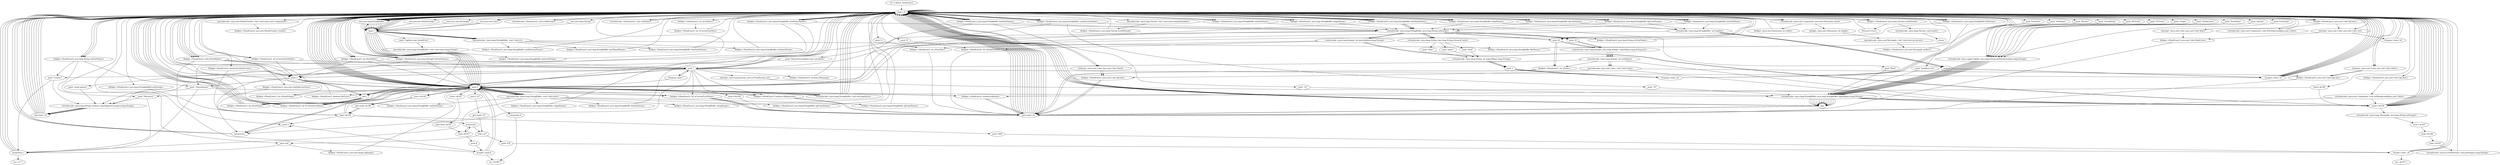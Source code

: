 digraph "" {
    "r0 := @this: HeadLiner2"
    "load.r r0"
    "r0 := @this: HeadLiner2"->"load.r r0";
    "new java.lang.StringBuffer"
    "load.r r0"->"new java.lang.StringBuffer";
    "dup1.r"
    "new java.lang.StringBuffer"->"dup1.r";
    "push 0"
    "dup1.r"->"push 0";
    "specialinvoke <java.lang.StringBuffer: void <init>(int)>"
    "push 0"->"specialinvoke <java.lang.StringBuffer: void <init>(int)>";
    "fieldput <HeadLiner2: java.lang.StringBuffer authorParam>"
    "specialinvoke <java.lang.StringBuffer: void <init>(int)>"->"fieldput <HeadLiner2: java.lang.StringBuffer authorParam>";
    "fieldput <HeadLiner2: java.lang.StringBuffer authorParam>"->"load.r r0";
    "load.r r0"->"new java.lang.StringBuffer";
    "new java.lang.StringBuffer"->"dup1.r";
    "dup1.r"->"push 0";
    "push 0"->"specialinvoke <java.lang.StringBuffer: void <init>(int)>";
    "fieldput <HeadLiner2: java.lang.StringBuffer originParam>"
    "specialinvoke <java.lang.StringBuffer: void <init>(int)>"->"fieldput <HeadLiner2: java.lang.StringBuffer originParam>";
    "fieldput <HeadLiner2: java.lang.StringBuffer originParam>"->"load.r r0";
    "fieldget <HeadLiner2: java.lang.StringBuffer authorParam>"
    "load.r r0"->"fieldget <HeadLiner2: java.lang.StringBuffer authorParam>";
    "fieldget <HeadLiner2: java.lang.StringBuffer authorParam>"->"load.r r0";
    "push \"Author\""
    "load.r r0"->"push \"Author\"";
    "virtualinvoke <java.applet.Applet: java.lang.String getParameter(java.lang.String)>"
    "push \"Author\""->"virtualinvoke <java.applet.Applet: java.lang.String getParameter(java.lang.String)>";
    "virtualinvoke <java.lang.StringBuffer: java.lang.StringBuffer append(java.lang.String)>"
    "virtualinvoke <java.applet.Applet: java.lang.String getParameter(java.lang.String)>"->"virtualinvoke <java.lang.StringBuffer: java.lang.StringBuffer append(java.lang.String)>";
    "pop"
    "virtualinvoke <java.lang.StringBuffer: java.lang.StringBuffer append(java.lang.String)>"->"pop";
    "pop"->"load.r r0";
    "fieldget <HeadLiner2: java.lang.StringBuffer originParam>"
    "load.r r0"->"fieldget <HeadLiner2: java.lang.StringBuffer originParam>";
    "fieldget <HeadLiner2: java.lang.StringBuffer originParam>"->"load.r r0";
    "push \"Origin\""
    "load.r r0"->"push \"Origin\"";
    "push \"Origin\""->"virtualinvoke <java.applet.Applet: java.lang.String getParameter(java.lang.String)>";
    "virtualinvoke <java.applet.Applet: java.lang.String getParameter(java.lang.String)>"->"virtualinvoke <java.lang.StringBuffer: java.lang.StringBuffer append(java.lang.String)>";
    "virtualinvoke <java.lang.StringBuffer: java.lang.StringBuffer append(java.lang.String)>"->"pop";
    "pop"->"load.r r0";
    "load.r r0"->"fieldget <HeadLiner2: java.lang.StringBuffer authorParam>";
    "virtualinvoke <java.lang.StringBuffer: java.lang.String toString()>"
    "fieldget <HeadLiner2: java.lang.StringBuffer authorParam>"->"virtualinvoke <java.lang.StringBuffer: java.lang.String toString()>";
    "push \"mark ganson\""
    "virtualinvoke <java.lang.StringBuffer: java.lang.String toString()>"->"push \"mark ganson\"";
    "virtualinvoke <java.lang.String: boolean equalsIgnoreCase(java.lang.String)>"
    "push \"mark ganson\""->"virtualinvoke <java.lang.String: boolean equalsIgnoreCase(java.lang.String)>";
    "ifeq load.r r0"
    "virtualinvoke <java.lang.String: boolean equalsIgnoreCase(java.lang.String)>"->"ifeq load.r r0";
    "ifeq load.r r0"->"load.r r0";
    "load.r r0"->"fieldget <HeadLiner2: java.lang.StringBuffer originParam>";
    "fieldget <HeadLiner2: java.lang.StringBuffer originParam>"->"virtualinvoke <java.lang.StringBuffer: java.lang.String toString()>";
    "push \"http://www.bigfoot.com/~java4free\""
    "virtualinvoke <java.lang.StringBuffer: java.lang.String toString()>"->"push \"http://www.bigfoot.com/~java4free\"";
    "push \"http://www.bigfoot.com/~java4free\""->"virtualinvoke <java.lang.String: boolean equalsIgnoreCase(java.lang.String)>";
    "virtualinvoke <java.lang.String: boolean equalsIgnoreCase(java.lang.String)>"->"ifeq load.r r0";
    "ifeq load.r r0"->"load.r r0";
    "push 1"
    "load.r r0"->"push 1";
    "fieldput <HeadLiner2: boolean bRegistered>"
    "push 1"->"fieldput <HeadLiner2: boolean bRegistered>";
    "goto load.r r0"
    "fieldput <HeadLiner2: boolean bRegistered>"->"goto load.r r0";
    "goto load.r r0"->"load.r r0";
    "new java.awt.MediaTracker"
    "load.r r0"->"new java.awt.MediaTracker";
    "new java.awt.MediaTracker"->"dup1.r";
    "dup1.r"->"load.r r0";
    "specialinvoke <java.awt.MediaTracker: void <init>(java.awt.Component)>"
    "load.r r0"->"specialinvoke <java.awt.MediaTracker: void <init>(java.awt.Component)>";
    "fieldput <HeadLiner2: java.awt.MediaTracker tracker>"
    "specialinvoke <java.awt.MediaTracker: void <init>(java.awt.Component)>"->"fieldput <HeadLiner2: java.awt.MediaTracker tracker>";
    "fieldput <HeadLiner2: java.awt.MediaTracker tracker>"->"load.r r0";
    "push null"
    "load.r r0"->"push null";
    "fieldput <HeadLiner2: java.awt.Image bgImage>"
    "push null"->"fieldput <HeadLiner2: java.awt.Image bgImage>";
    "fieldput <HeadLiner2: java.awt.Image bgImage>"->"push 0";
    "store.i $r100"
    "push 0"->"store.i $r100";
    "goto load.i $r100"
    "store.i $r100"->"goto load.i $r100";
    "load.i $r100"
    "goto load.i $r100"->"load.i $r100";
    "push 1000"
    "load.i $r100"->"push 1000";
    "ifcmplt.i load.r r0"
    "push 1000"->"ifcmplt.i load.r r0";
    "ifcmplt.i load.r r0"->"load.r r0";
    "fieldget <HeadLiner2: java.lang.String[] strFontNames>"
    "load.r r0"->"fieldget <HeadLiner2: java.lang.String[] strFontNames>";
    "fieldget <HeadLiner2: java.lang.String[] strFontNames>"->"push 0";
    "push \"Helvetica\""
    "push 0"->"push \"Helvetica\"";
    "arraywrite.r"
    "push \"Helvetica\""->"arraywrite.r";
    "arraywrite.r"->"load.r r0";
    "load.r r0"->"fieldget <HeadLiner2: java.lang.String[] strFontNames>";
    "fieldget <HeadLiner2: java.lang.String[] strFontNames>"->"push 1";
    "push \"Courier\""
    "push 1"->"push \"Courier\"";
    "push \"Courier\""->"arraywrite.r";
    "arraywrite.r"->"load.r r0";
    "load.r r0"->"fieldget <HeadLiner2: java.lang.String[] strFontNames>";
    "push 2"
    "fieldget <HeadLiner2: java.lang.String[] strFontNames>"->"push 2";
    "push \"TimesRoman\""
    "push 2"->"push \"TimesRoman\"";
    "push \"TimesRoman\""->"arraywrite.r";
    "arraywrite.r"->"load.r r0";
    "fieldget <HeadLiner2: int[] nFontStyles>"
    "load.r r0"->"fieldget <HeadLiner2: int[] nFontStyles>";
    "fieldget <HeadLiner2: int[] nFontStyles>"->"push 0";
    "push 0"->"push 0";
    "arraywrite.i"
    "push 0"->"arraywrite.i";
    "arraywrite.i"->"load.r r0";
    "load.r r0"->"fieldget <HeadLiner2: int[] nFontStyles>";
    "fieldget <HeadLiner2: int[] nFontStyles>"->"push 1";
    "push 1"->"push 2";
    "push 2"->"arraywrite.i";
    "arraywrite.i"->"load.r r0";
    "load.r r0"->"fieldget <HeadLiner2: int[] nFontStyles>";
    "fieldget <HeadLiner2: int[] nFontStyles>"->"push 2";
    "push 2"->"push 1";
    "push 1"->"arraywrite.i";
    "arraywrite.i"->"load.r r0";
    "load.r r0"->"fieldget <HeadLiner2: int[] nFontStyles>";
    "push 3"
    "fieldget <HeadLiner2: int[] nFontStyles>"->"push 3";
    "push 3"->"push 3";
    "push 3"->"arraywrite.i";
    "arraywrite.i"->"push 0";
    "push 0"->"store.i $r100";
    "store.i $r100"->"goto load.i $r100";
    "goto load.i $r100"->"load.i $r100";
    "load.i $r100"->"push 3";
    "ifcmplt.i push 0"
    "push 3"->"ifcmplt.i push 0";
    "ifcmplt.i push 0"->"load.r r0";
    "load.r r0"->"new java.lang.StringBuffer";
    "new java.lang.StringBuffer"->"dup1.r";
    "specialinvoke <java.lang.StringBuffer: void <init>()>"
    "dup1.r"->"specialinvoke <java.lang.StringBuffer: void <init>()>";
    "fieldput <HeadLiner2: java.lang.StringBuffer visibleLinesParam>"
    "specialinvoke <java.lang.StringBuffer: void <init>()>"->"fieldput <HeadLiner2: java.lang.StringBuffer visibleLinesParam>";
    "fieldput <HeadLiner2: java.lang.StringBuffer visibleLinesParam>"->"load.r r0";
    "fieldget <HeadLiner2: java.lang.StringBuffer visibleLinesParam>"
    "load.r r0"->"fieldget <HeadLiner2: java.lang.StringBuffer visibleLinesParam>";
    "fieldget <HeadLiner2: java.lang.StringBuffer visibleLinesParam>"->"load.r r0";
    "push \"VisibleLines\""
    "load.r r0"->"push \"VisibleLines\"";
    "push \"VisibleLines\""->"virtualinvoke <java.applet.Applet: java.lang.String getParameter(java.lang.String)>";
    "virtualinvoke <java.applet.Applet: java.lang.String getParameter(java.lang.String)>"->"virtualinvoke <java.lang.StringBuffer: java.lang.StringBuffer append(java.lang.String)>";
    "virtualinvoke <java.lang.StringBuffer: java.lang.StringBuffer append(java.lang.String)>"->"pop";
    "pop"->"goto load.r r0";
    "goto load.r r0"->"load.r r0";
    "load.r r0"->"load.r r0";
    "load.r r0"->"fieldget <HeadLiner2: java.lang.StringBuffer visibleLinesParam>";
    "fieldget <HeadLiner2: java.lang.StringBuffer visibleLinesParam>"->"virtualinvoke <java.lang.StringBuffer: java.lang.String toString()>";
    "staticinvoke <java.lang.Integer: int parseInt(java.lang.String)>"
    "virtualinvoke <java.lang.StringBuffer: java.lang.String toString()>"->"staticinvoke <java.lang.Integer: int parseInt(java.lang.String)>";
    "fieldput <HeadLiner2: int nVisibleLines>"
    "staticinvoke <java.lang.Integer: int parseInt(java.lang.String)>"->"fieldput <HeadLiner2: int nVisibleLines>";
    "fieldput <HeadLiner2: int nVisibleLines>"->"goto load.r r0";
    "goto load.r r0"->"load.r r0";
    "load.r r0"->"new java.lang.StringBuffer";
    "new java.lang.StringBuffer"->"dup1.r";
    "dup1.r"->"specialinvoke <java.lang.StringBuffer: void <init>()>";
    "fieldput <HeadLiner2: java.lang.StringBuffer fontNameParam>"
    "specialinvoke <java.lang.StringBuffer: void <init>()>"->"fieldput <HeadLiner2: java.lang.StringBuffer fontNameParam>";
    "fieldput <HeadLiner2: java.lang.StringBuffer fontNameParam>"->"load.r r0";
    "fieldget <HeadLiner2: java.lang.StringBuffer fontNameParam>"
    "load.r r0"->"fieldget <HeadLiner2: java.lang.StringBuffer fontNameParam>";
    "fieldget <HeadLiner2: java.lang.StringBuffer fontNameParam>"->"load.r r0";
    "push \"FontName\""
    "load.r r0"->"push \"FontName\"";
    "push \"FontName\""->"virtualinvoke <java.applet.Applet: java.lang.String getParameter(java.lang.String)>";
    "virtualinvoke <java.applet.Applet: java.lang.String getParameter(java.lang.String)>"->"virtualinvoke <java.lang.StringBuffer: java.lang.StringBuffer append(java.lang.String)>";
    "virtualinvoke <java.lang.StringBuffer: java.lang.StringBuffer append(java.lang.String)>"->"pop";
    "pop"->"goto load.r r0";
    "goto load.r r0"->"load.r r0";
    "load.r r0"->"load.r r0";
    "load.r r0"->"fieldget <HeadLiner2: java.lang.StringBuffer fontNameParam>";
    "fieldget <HeadLiner2: java.lang.StringBuffer fontNameParam>"->"virtualinvoke <java.lang.StringBuffer: java.lang.String toString()>";
    "fieldput <HeadLiner2: java.lang.String strFontName>"
    "virtualinvoke <java.lang.StringBuffer: java.lang.String toString()>"->"fieldput <HeadLiner2: java.lang.String strFontName>";
    "fieldput <HeadLiner2: java.lang.String strFontName>"->"load.r r0";
    "fieldget <HeadLiner2: java.lang.String strFontName>"
    "load.r r0"->"fieldget <HeadLiner2: java.lang.String strFontName>";
    "fieldget <HeadLiner2: java.lang.String strFontName>"->"push \"Helvetica\"";
    "push \"Helvetica\""->"virtualinvoke <java.lang.String: boolean equalsIgnoreCase(java.lang.String)>";
    "virtualinvoke <java.lang.String: boolean equalsIgnoreCase(java.lang.String)>"->"ifeq load.r r0";
    "ifeq load.r r0"->"load.r r0";
    "load.r r0"->"push 0";
    "fieldput <HeadLiner2: int nCurrentFontName>"
    "push 0"->"fieldput <HeadLiner2: int nCurrentFontName>";
    "fieldput <HeadLiner2: int nCurrentFontName>"->"goto load.r r0";
    "goto load.r r0"->"load.r r0";
    "load.r r0"->"new java.lang.StringBuffer";
    "new java.lang.StringBuffer"->"dup1.r";
    "dup1.r"->"specialinvoke <java.lang.StringBuffer: void <init>()>";
    "fieldput <HeadLiner2: java.lang.StringBuffer fontStyleParam>"
    "specialinvoke <java.lang.StringBuffer: void <init>()>"->"fieldput <HeadLiner2: java.lang.StringBuffer fontStyleParam>";
    "fieldput <HeadLiner2: java.lang.StringBuffer fontStyleParam>"->"load.r r0";
    "fieldget <HeadLiner2: java.lang.StringBuffer fontStyleParam>"
    "load.r r0"->"fieldget <HeadLiner2: java.lang.StringBuffer fontStyleParam>";
    "fieldget <HeadLiner2: java.lang.StringBuffer fontStyleParam>"->"load.r r0";
    "push \"FontStyle\""
    "load.r r0"->"push \"FontStyle\"";
    "push \"FontStyle\""->"virtualinvoke <java.applet.Applet: java.lang.String getParameter(java.lang.String)>";
    "virtualinvoke <java.applet.Applet: java.lang.String getParameter(java.lang.String)>"->"virtualinvoke <java.lang.StringBuffer: java.lang.StringBuffer append(java.lang.String)>";
    "virtualinvoke <java.lang.StringBuffer: java.lang.StringBuffer append(java.lang.String)>"->"pop";
    "pop"->"goto load.r r0";
    "goto load.r r0"->"load.r r0";
    "load.r r0"->"push 0";
    "fieldput <HeadLiner2: int nFontStyle>"
    "push 0"->"fieldput <HeadLiner2: int nFontStyle>";
    "fieldput <HeadLiner2: int nFontStyle>"->"load.r r0";
    "load.r r0"->"push 0";
    "fieldput <HeadLiner2: int nCurrentFontStyle>"
    "push 0"->"fieldput <HeadLiner2: int nCurrentFontStyle>";
    "fieldput <HeadLiner2: int nCurrentFontStyle>"->"load.r r0";
    "load.r r0"->"fieldget <HeadLiner2: java.lang.StringBuffer fontStyleParam>";
    "fieldget <HeadLiner2: java.lang.StringBuffer fontStyleParam>"->"virtualinvoke <java.lang.StringBuffer: java.lang.String toString()>";
    "virtualinvoke <java.lang.String: java.lang.String toLowerCase()>"
    "virtualinvoke <java.lang.StringBuffer: java.lang.String toString()>"->"virtualinvoke <java.lang.String: java.lang.String toLowerCase()>";
    "push \"plain\""
    "virtualinvoke <java.lang.String: java.lang.String toLowerCase()>"->"push \"plain\"";
    "virtualinvoke <java.lang.String: int indexOf(java.lang.String)>"
    "push \"plain\""->"virtualinvoke <java.lang.String: int indexOf(java.lang.String)>";
    "push -1"
    "virtualinvoke <java.lang.String: int indexOf(java.lang.String)>"->"push -1";
    "ifcmpeq.i load.r r0"
    "push -1"->"ifcmpeq.i load.r r0";
    "ifcmpeq.i load.r r0"->"load.r r0";
    "load.r r0"->"load.r r0";
    "fieldget <HeadLiner2: int nFontStyle>"
    "load.r r0"->"fieldget <HeadLiner2: int nFontStyle>";
    "fieldget <HeadLiner2: int nFontStyle>"->"push 0";
    "add.i"
    "push 0"->"add.i";
    "add.i"->"fieldput <HeadLiner2: int nFontStyle>";
    "fieldput <HeadLiner2: int nFontStyle>"->"load.r r0";
    "load.r r0"->"push 0";
    "push 0"->"fieldput <HeadLiner2: int nCurrentFontStyle>";
    "fieldput <HeadLiner2: int nCurrentFontStyle>"->"load.r r0";
    "load.r r0"->"fieldget <HeadLiner2: java.lang.StringBuffer fontStyleParam>";
    "fieldget <HeadLiner2: java.lang.StringBuffer fontStyleParam>"->"virtualinvoke <java.lang.StringBuffer: java.lang.String toString()>";
    "virtualinvoke <java.lang.StringBuffer: java.lang.String toString()>"->"virtualinvoke <java.lang.String: java.lang.String toLowerCase()>";
    "push \"bold\""
    "virtualinvoke <java.lang.String: java.lang.String toLowerCase()>"->"push \"bold\"";
    "push \"bold\""->"virtualinvoke <java.lang.String: int indexOf(java.lang.String)>";
    "virtualinvoke <java.lang.String: int indexOf(java.lang.String)>"->"push -1";
    "push -1"->"ifcmpeq.i load.r r0";
    "ifcmpeq.i load.r r0"->"load.r r0";
    "load.r r0"->"load.r r0";
    "load.r r0"->"fieldget <HeadLiner2: int nFontStyle>";
    "fieldget <HeadLiner2: int nFontStyle>"->"push 1";
    "push 1"->"add.i";
    "add.i"->"fieldput <HeadLiner2: int nFontStyle>";
    "fieldput <HeadLiner2: int nFontStyle>"->"load.r r0";
    "load.r r0"->"load.r r0";
    "fieldget <HeadLiner2: int nCurrentFontStyle>"
    "load.r r0"->"fieldget <HeadLiner2: int nCurrentFontStyle>";
    "fieldget <HeadLiner2: int nCurrentFontStyle>"->"push 2";
    "push 2"->"add.i";
    "add.i"->"fieldput <HeadLiner2: int nCurrentFontStyle>";
    "fieldput <HeadLiner2: int nCurrentFontStyle>"->"load.r r0";
    "load.r r0"->"fieldget <HeadLiner2: java.lang.StringBuffer fontStyleParam>";
    "fieldget <HeadLiner2: java.lang.StringBuffer fontStyleParam>"->"virtualinvoke <java.lang.StringBuffer: java.lang.String toString()>";
    "virtualinvoke <java.lang.StringBuffer: java.lang.String toString()>"->"virtualinvoke <java.lang.String: java.lang.String toLowerCase()>";
    "push \"italic\""
    "virtualinvoke <java.lang.String: java.lang.String toLowerCase()>"->"push \"italic\"";
    "push \"italic\""->"virtualinvoke <java.lang.String: int indexOf(java.lang.String)>";
    "virtualinvoke <java.lang.String: int indexOf(java.lang.String)>"->"push -1";
    "push -1"->"ifcmpeq.i load.r r0";
    "ifcmpeq.i load.r r0"->"load.r r0";
    "load.r r0"->"load.r r0";
    "load.r r0"->"fieldget <HeadLiner2: int nFontStyle>";
    "fieldget <HeadLiner2: int nFontStyle>"->"push 2";
    "push 2"->"add.i";
    "add.i"->"fieldput <HeadLiner2: int nFontStyle>";
    "fieldput <HeadLiner2: int nFontStyle>"->"load.r r0";
    "load.r r0"->"load.r r0";
    "load.r r0"->"fieldget <HeadLiner2: int nCurrentFontStyle>";
    "fieldget <HeadLiner2: int nCurrentFontStyle>"->"push 1";
    "push 1"->"add.i";
    "add.i"->"fieldput <HeadLiner2: int nCurrentFontStyle>";
    "fieldput <HeadLiner2: int nCurrentFontStyle>"->"load.r r0";
    "load.r r0"->"new java.lang.StringBuffer";
    "new java.lang.StringBuffer"->"dup1.r";
    "dup1.r"->"specialinvoke <java.lang.StringBuffer: void <init>()>";
    "fieldput <HeadLiner2: java.lang.StringBuffer fontSizeParam>"
    "specialinvoke <java.lang.StringBuffer: void <init>()>"->"fieldput <HeadLiner2: java.lang.StringBuffer fontSizeParam>";
    "fieldput <HeadLiner2: java.lang.StringBuffer fontSizeParam>"->"load.r r0";
    "fieldget <HeadLiner2: java.lang.StringBuffer fontSizeParam>"
    "load.r r0"->"fieldget <HeadLiner2: java.lang.StringBuffer fontSizeParam>";
    "fieldget <HeadLiner2: java.lang.StringBuffer fontSizeParam>"->"load.r r0";
    "push \"FontSize\""
    "load.r r0"->"push \"FontSize\"";
    "push \"FontSize\""->"virtualinvoke <java.applet.Applet: java.lang.String getParameter(java.lang.String)>";
    "virtualinvoke <java.applet.Applet: java.lang.String getParameter(java.lang.String)>"->"virtualinvoke <java.lang.StringBuffer: java.lang.StringBuffer append(java.lang.String)>";
    "virtualinvoke <java.lang.StringBuffer: java.lang.StringBuffer append(java.lang.String)>"->"pop";
    "pop"->"goto load.r r0";
    "goto load.r r0"->"load.r r0";
    "load.r r0"->"load.r r0";
    "load.r r0"->"fieldget <HeadLiner2: java.lang.StringBuffer fontSizeParam>";
    "fieldget <HeadLiner2: java.lang.StringBuffer fontSizeParam>"->"virtualinvoke <java.lang.StringBuffer: java.lang.String toString()>";
    "virtualinvoke <java.lang.StringBuffer: java.lang.String toString()>"->"staticinvoke <java.lang.Integer: int parseInt(java.lang.String)>";
    "fieldput <HeadLiner2: int nFontSize>"
    "staticinvoke <java.lang.Integer: int parseInt(java.lang.String)>"->"fieldput <HeadLiner2: int nFontSize>";
    "fieldput <HeadLiner2: int nFontSize>"->"goto load.r r0";
    "goto load.r r0"->"load.r r0";
    "new java.awt.Rectangle"
    "load.r r0"->"new java.awt.Rectangle";
    "new java.awt.Rectangle"->"dup1.r";
    "dup1.r"->"push 0";
    "push 0"->"push 0";
    "push 0"->"load.r r0";
    "virtualinvoke <java.awt.Component: java.awt.Dimension size()>"
    "load.r r0"->"virtualinvoke <java.awt.Component: java.awt.Dimension size()>";
    "fieldget <java.awt.Dimension: int width>"
    "virtualinvoke <java.awt.Component: java.awt.Dimension size()>"->"fieldget <java.awt.Dimension: int width>";
    "fieldget <java.awt.Dimension: int width>"->"load.r r0";
    "load.r r0"->"virtualinvoke <java.awt.Component: java.awt.Dimension size()>";
    "fieldget <java.awt.Dimension: int height>"
    "virtualinvoke <java.awt.Component: java.awt.Dimension size()>"->"fieldget <java.awt.Dimension: int height>";
    "specialinvoke <java.awt.Rectangle: void <init>(int,int,int,int)>"
    "fieldget <java.awt.Dimension: int height>"->"specialinvoke <java.awt.Rectangle: void <init>(int,int,int,int)>";
    "fieldput <HeadLiner2: java.awt.Rectangle myRect>"
    "specialinvoke <java.awt.Rectangle: void <init>(int,int,int,int)>"->"fieldput <HeadLiner2: java.awt.Rectangle myRect>";
    "fieldput <HeadLiner2: java.awt.Rectangle myRect>"->"load.r r0";
    "load.r r0"->"load.r r0";
    "fieldget <HeadLiner2: int nFontSize>"
    "load.r r0"->"fieldget <HeadLiner2: int nFontSize>";
    "fieldput <HeadLiner2: int nCurrentFontSize>"
    "fieldget <HeadLiner2: int nFontSize>"->"fieldput <HeadLiner2: int nCurrentFontSize>";
    "fieldput <HeadLiner2: int nCurrentFontSize>"->"load.r r0";
    "virtualinvoke <HeadLiner2: void setMyFont()>"
    "load.r r0"->"virtualinvoke <HeadLiner2: void setMyFont()>";
    "virtualinvoke <HeadLiner2: void setMyFont()>"->"load.r r0";
    "load.r r0"->"new java.lang.StringBuffer";
    "new java.lang.StringBuffer"->"dup1.r";
    "push \"bigfoot.com/~Java4Free\""
    "dup1.r"->"push \"bigfoot.com/~Java4Free\"";
    "specialinvoke <java.lang.StringBuffer: void <init>(java.lang.String)>"
    "push \"bigfoot.com/~Java4Free\""->"specialinvoke <java.lang.StringBuffer: void <init>(java.lang.String)>";
    "fieldput <HeadLiner2: java.lang.StringBuffer sponsorString>"
    "specialinvoke <java.lang.StringBuffer: void <init>(java.lang.String)>"->"fieldput <HeadLiner2: java.lang.StringBuffer sponsorString>";
    "fieldput <HeadLiner2: java.lang.StringBuffer sponsorString>"->"load.r r0";
    "load.r r0"->"push 0";
    "fieldput <HeadLiner2: int nNumStrings>"
    "push 0"->"fieldput <HeadLiner2: int nNumStrings>";
    "fieldput <HeadLiner2: int nNumStrings>"->"load.r r0";
    "load.r r0"->"push 0";
    "fieldput <HeadLiner2: boolean fileError>"
    "push 0"->"fieldput <HeadLiner2: boolean fileError>";
    "fieldput <HeadLiner2: boolean fileError>"->"load.r r0";
    "load.r r0"->"new java.lang.StringBuffer";
    "new java.lang.StringBuffer"->"dup1.r";
    "dup1.r"->"specialinvoke <java.lang.StringBuffer: void <init>()>";
    "fieldput <HeadLiner2: java.lang.StringBuffer fileParam>"
    "specialinvoke <java.lang.StringBuffer: void <init>()>"->"fieldput <HeadLiner2: java.lang.StringBuffer fileParam>";
    "fieldput <HeadLiner2: java.lang.StringBuffer fileParam>"->"load.r r0";
    "fieldget <HeadLiner2: java.lang.StringBuffer fileParam>"
    "load.r r0"->"fieldget <HeadLiner2: java.lang.StringBuffer fileParam>";
    "fieldget <HeadLiner2: java.lang.StringBuffer fileParam>"->"load.r r0";
    "push \"FileName\""
    "load.r r0"->"push \"FileName\"";
    "push \"FileName\""->"virtualinvoke <java.applet.Applet: java.lang.String getParameter(java.lang.String)>";
    "virtualinvoke <java.applet.Applet: java.lang.String getParameter(java.lang.String)>"->"virtualinvoke <java.lang.StringBuffer: java.lang.StringBuffer append(java.lang.String)>";
    "virtualinvoke <java.lang.StringBuffer: java.lang.StringBuffer append(java.lang.String)>"->"pop";
    "pop"->"goto load.r r0";
    "goto load.r r0"->"load.r r0";
    "virtualinvoke <HeadLiner2: void readFile()>"
    "load.r r0"->"virtualinvoke <HeadLiner2: void readFile()>";
    "virtualinvoke <HeadLiner2: void readFile()>"->"load.r r0";
    "load.r r0"->"new java.lang.StringBuffer";
    "new java.lang.StringBuffer"->"dup1.r";
    "dup1.r"->"push 0";
    "push 0"->"specialinvoke <java.lang.StringBuffer: void <init>(int)>";
    "fieldput <HeadLiner2: java.lang.StringBuffer borderParam>"
    "specialinvoke <java.lang.StringBuffer: void <init>(int)>"->"fieldput <HeadLiner2: java.lang.StringBuffer borderParam>";
    "fieldput <HeadLiner2: java.lang.StringBuffer borderParam>"->"load.r r0";
    "fieldget <HeadLiner2: java.lang.StringBuffer borderParam>"
    "load.r r0"->"fieldget <HeadLiner2: java.lang.StringBuffer borderParam>";
    "fieldget <HeadLiner2: java.lang.StringBuffer borderParam>"->"load.r r0";
    "push \"Border\""
    "load.r r0"->"push \"Border\"";
    "push \"Border\""->"virtualinvoke <java.applet.Applet: java.lang.String getParameter(java.lang.String)>";
    "virtualinvoke <java.applet.Applet: java.lang.String getParameter(java.lang.String)>"->"virtualinvoke <java.lang.StringBuffer: java.lang.StringBuffer append(java.lang.String)>";
    "virtualinvoke <java.lang.StringBuffer: java.lang.StringBuffer append(java.lang.String)>"->"pop";
    "pop"->"load.r r0";
    "load.r r0"->"fieldget <HeadLiner2: java.lang.StringBuffer borderParam>";
    "virtualinvoke <java.lang.StringBuffer: int length()>"
    "fieldget <HeadLiner2: java.lang.StringBuffer borderParam>"->"virtualinvoke <java.lang.StringBuffer: int length()>";
    "virtualinvoke <java.lang.StringBuffer: int length()>"->"push 1";
    "ifcmpne.i load.r r0"
    "push 1"->"ifcmpne.i load.r r0";
    "ifcmpne.i load.r r0"->"load.r r0";
    "load.r r0"->"fieldget <HeadLiner2: java.lang.StringBuffer borderParam>";
    "fieldget <HeadLiner2: java.lang.StringBuffer borderParam>"->"virtualinvoke <java.lang.StringBuffer: java.lang.String toString()>";
    "push 10"
    "virtualinvoke <java.lang.StringBuffer: java.lang.String toString()>"->"push 10";
    "staticinvoke <java.lang.Integer: java.lang.Integer valueOf(java.lang.String,int)>"
    "push 10"->"staticinvoke <java.lang.Integer: java.lang.Integer valueOf(java.lang.String,int)>";
    "virtualinvoke <java.lang.Integer: int intValue()>"
    "staticinvoke <java.lang.Integer: java.lang.Integer valueOf(java.lang.String,int)>"->"virtualinvoke <java.lang.Integer: int intValue()>";
    "virtualinvoke <java.lang.Integer: int intValue()>"->"push 1";
    "ifcmpeq.i push 1"
    "push 1"->"ifcmpeq.i push 1";
    "ifcmpeq.i push 1"->"push 0";
    "store.b $r100"
    "push 0"->"store.b $r100";
    "store.b $r100"->"goto load.r r0";
    "goto load.r r0"->"load.r r0";
    "load.b $r100"
    "load.r r0"->"load.b $r100";
    "fieldput <HeadLiner2: boolean bBorder>"
    "load.b $r100"->"fieldput <HeadLiner2: boolean bBorder>";
    "fieldput <HeadLiner2: boolean bBorder>"->"goto load.r r0";
    "goto load.r r0"->"load.r r0";
    "load.r r0"->"new java.lang.StringBuffer";
    "new java.lang.StringBuffer"->"dup1.r";
    "dup1.r"->"push 0";
    "push 0"->"specialinvoke <java.lang.StringBuffer: void <init>(int)>";
    "fieldput <HeadLiner2: java.lang.StringBuffer sleepParam>"
    "specialinvoke <java.lang.StringBuffer: void <init>(int)>"->"fieldput <HeadLiner2: java.lang.StringBuffer sleepParam>";
    "fieldput <HeadLiner2: java.lang.StringBuffer sleepParam>"->"load.r r0";
    "fieldget <HeadLiner2: java.lang.StringBuffer sleepParam>"
    "load.r r0"->"fieldget <HeadLiner2: java.lang.StringBuffer sleepParam>";
    "fieldget <HeadLiner2: java.lang.StringBuffer sleepParam>"->"load.r r0";
    "push \"ScrollDelay\""
    "load.r r0"->"push \"ScrollDelay\"";
    "push \"ScrollDelay\""->"virtualinvoke <java.applet.Applet: java.lang.String getParameter(java.lang.String)>";
    "virtualinvoke <java.applet.Applet: java.lang.String getParameter(java.lang.String)>"->"virtualinvoke <java.lang.StringBuffer: java.lang.StringBuffer append(java.lang.String)>";
    "virtualinvoke <java.lang.StringBuffer: java.lang.StringBuffer append(java.lang.String)>"->"pop";
    "pop"->"load.r r0";
    "load.r r0"->"fieldget <HeadLiner2: java.lang.StringBuffer sleepParam>";
    "fieldget <HeadLiner2: java.lang.StringBuffer sleepParam>"->"virtualinvoke <java.lang.StringBuffer: int length()>";
    "push 6"
    "virtualinvoke <java.lang.StringBuffer: int length()>"->"push 6";
    "push 6"->"ifcmpne.i load.r r0";
    "ifcmpne.i load.r r0"->"load.r r0";
    "load.r r0"->"load.r r0";
    "load.r r0"->"fieldget <HeadLiner2: java.lang.StringBuffer sleepParam>";
    "fieldget <HeadLiner2: java.lang.StringBuffer sleepParam>"->"virtualinvoke <java.lang.StringBuffer: java.lang.String toString()>";
    "virtualinvoke <java.lang.StringBuffer: java.lang.String toString()>"->"push 10";
    "push 10"->"staticinvoke <java.lang.Integer: java.lang.Integer valueOf(java.lang.String,int)>";
    "staticinvoke <java.lang.Integer: java.lang.Integer valueOf(java.lang.String,int)>"->"virtualinvoke <java.lang.Integer: int intValue()>";
    "fieldput <HeadLiner2: int nDelay>"
    "virtualinvoke <java.lang.Integer: int intValue()>"->"fieldput <HeadLiner2: int nDelay>";
    "fieldput <HeadLiner2: int nDelay>"->"goto load.r r0";
    "goto load.r r0"->"load.r r0";
    "load.r r0"->"new java.lang.StringBuffer";
    "new java.lang.StringBuffer"->"dup1.r";
    "dup1.r"->"push 0";
    "push 0"->"specialinvoke <java.lang.StringBuffer: void <init>(int)>";
    "fieldput <HeadLiner2: java.lang.StringBuffer bgColorParam>"
    "specialinvoke <java.lang.StringBuffer: void <init>(int)>"->"fieldput <HeadLiner2: java.lang.StringBuffer bgColorParam>";
    "fieldput <HeadLiner2: java.lang.StringBuffer bgColorParam>"->"load.r r0";
    "fieldget <HeadLiner2: java.lang.StringBuffer bgColorParam>"
    "load.r r0"->"fieldget <HeadLiner2: java.lang.StringBuffer bgColorParam>";
    "fieldget <HeadLiner2: java.lang.StringBuffer bgColorParam>"->"load.r r0";
    "push \"BGColor\""
    "load.r r0"->"push \"BGColor\"";
    "push \"BGColor\""->"virtualinvoke <java.applet.Applet: java.lang.String getParameter(java.lang.String)>";
    "virtualinvoke <java.applet.Applet: java.lang.String getParameter(java.lang.String)>"->"virtualinvoke <java.lang.StringBuffer: java.lang.StringBuffer append(java.lang.String)>";
    "virtualinvoke <java.lang.StringBuffer: java.lang.StringBuffer append(java.lang.String)>"->"pop";
    "pop"->"load.r r0";
    "load.r r0"->"fieldget <HeadLiner2: java.lang.StringBuffer bgColorParam>";
    "fieldget <HeadLiner2: java.lang.StringBuffer bgColorParam>"->"virtualinvoke <java.lang.StringBuffer: int length()>";
    "virtualinvoke <java.lang.StringBuffer: int length()>"->"push 6";
    "push 6"->"ifcmpne.i load.r r0";
    "ifcmpne.i load.r r0"->"load.r r0";
    "new java.awt.Color"
    "load.r r0"->"new java.awt.Color";
    "new java.awt.Color"->"dup1.r";
    "dup1.r"->"load.r r0";
    "load.r r0"->"fieldget <HeadLiner2: java.lang.StringBuffer bgColorParam>";
    "fieldget <HeadLiner2: java.lang.StringBuffer bgColorParam>"->"virtualinvoke <java.lang.StringBuffer: java.lang.String toString()>";
    "push 16"
    "virtualinvoke <java.lang.StringBuffer: java.lang.String toString()>"->"push 16";
    "push 16"->"staticinvoke <java.lang.Integer: java.lang.Integer valueOf(java.lang.String,int)>";
    "staticinvoke <java.lang.Integer: java.lang.Integer valueOf(java.lang.String,int)>"->"virtualinvoke <java.lang.Integer: int intValue()>";
    "specialinvoke <java.awt.Color: void <init>(int)>"
    "virtualinvoke <java.lang.Integer: int intValue()>"->"specialinvoke <java.awt.Color: void <init>(int)>";
    "fieldput <HeadLiner2: java.awt.Color bgColor>"
    "specialinvoke <java.awt.Color: void <init>(int)>"->"fieldput <HeadLiner2: java.awt.Color bgColor>";
    "fieldput <HeadLiner2: java.awt.Color bgColor>"->"goto load.r r0";
    "goto load.r r0"->"load.r r0";
    "load.r r0"->"load.r r0";
    "fieldget <HeadLiner2: java.awt.Color bgColor>"
    "load.r r0"->"fieldget <HeadLiner2: java.awt.Color bgColor>";
    "virtualinvoke <java.awt.Component: void setBackground(java.awt.Color)>"
    "fieldget <HeadLiner2: java.awt.Color bgColor>"->"virtualinvoke <java.awt.Component: void setBackground(java.awt.Color)>";
    "virtualinvoke <java.awt.Component: void setBackground(java.awt.Color)>"->"goto load.r r0";
    "goto load.r r0"->"load.r r0";
    "load.r r0"->"new java.lang.StringBuffer";
    "new java.lang.StringBuffer"->"dup1.r";
    "dup1.r"->"push 0";
    "push 0"->"specialinvoke <java.lang.StringBuffer: void <init>(int)>";
    "fieldput <HeadLiner2: java.lang.StringBuffer fgColorParam>"
    "specialinvoke <java.lang.StringBuffer: void <init>(int)>"->"fieldput <HeadLiner2: java.lang.StringBuffer fgColorParam>";
    "fieldput <HeadLiner2: java.lang.StringBuffer fgColorParam>"->"load.r r0";
    "fieldget <HeadLiner2: java.lang.StringBuffer fgColorParam>"
    "load.r r0"->"fieldget <HeadLiner2: java.lang.StringBuffer fgColorParam>";
    "fieldget <HeadLiner2: java.lang.StringBuffer fgColorParam>"->"load.r r0";
    "push \"FGColor\""
    "load.r r0"->"push \"FGColor\"";
    "push \"FGColor\""->"virtualinvoke <java.applet.Applet: java.lang.String getParameter(java.lang.String)>";
    "virtualinvoke <java.applet.Applet: java.lang.String getParameter(java.lang.String)>"->"virtualinvoke <java.lang.StringBuffer: java.lang.StringBuffer append(java.lang.String)>";
    "virtualinvoke <java.lang.StringBuffer: java.lang.StringBuffer append(java.lang.String)>"->"pop";
    "pop"->"load.r r0";
    "load.r r0"->"fieldget <HeadLiner2: java.lang.StringBuffer fgColorParam>";
    "fieldget <HeadLiner2: java.lang.StringBuffer fgColorParam>"->"virtualinvoke <java.lang.StringBuffer: int length()>";
    "virtualinvoke <java.lang.StringBuffer: int length()>"->"push 6";
    "push 6"->"ifcmpne.i load.r r0";
    "ifcmpne.i load.r r0"->"load.r r0";
    "load.r r0"->"new java.awt.Color";
    "new java.awt.Color"->"dup1.r";
    "dup1.r"->"load.r r0";
    "load.r r0"->"fieldget <HeadLiner2: java.lang.StringBuffer fgColorParam>";
    "fieldget <HeadLiner2: java.lang.StringBuffer fgColorParam>"->"virtualinvoke <java.lang.StringBuffer: java.lang.String toString()>";
    "virtualinvoke <java.lang.StringBuffer: java.lang.String toString()>"->"push 16";
    "push 16"->"staticinvoke <java.lang.Integer: java.lang.Integer valueOf(java.lang.String,int)>";
    "staticinvoke <java.lang.Integer: java.lang.Integer valueOf(java.lang.String,int)>"->"virtualinvoke <java.lang.Integer: int intValue()>";
    "virtualinvoke <java.lang.Integer: int intValue()>"->"specialinvoke <java.awt.Color: void <init>(int)>";
    "fieldput <HeadLiner2: java.awt.Color fgColor>"
    "specialinvoke <java.awt.Color: void <init>(int)>"->"fieldput <HeadLiner2: java.awt.Color fgColor>";
    "fieldput <HeadLiner2: java.awt.Color fgColor>"->"goto load.r r0";
    "goto load.r r0"->"load.r r0";
    "load.r r0"->"load.r r0";
    "fieldget <HeadLiner2: java.awt.Color fgColor>"
    "load.r r0"->"fieldget <HeadLiner2: java.awt.Color fgColor>";
    "virtualinvoke <java.awt.Component: void setForeground(java.awt.Color)>"
    "fieldget <HeadLiner2: java.awt.Color fgColor>"->"virtualinvoke <java.awt.Component: void setForeground(java.awt.Color)>";
    "virtualinvoke <java.awt.Component: void setForeground(java.awt.Color)>"->"load.r r0";
    "load.r r0"->"fieldget <HeadLiner2: java.awt.Color fgColor>";
    "staticget <java.awt.Color: java.awt.Color red>"
    "fieldget <HeadLiner2: java.awt.Color fgColor>"->"staticget <java.awt.Color: java.awt.Color red>";
    "ifcmpne.r load.r r0"
    "staticget <java.awt.Color: java.awt.Color red>"->"ifcmpne.r load.r r0";
    "ifcmpne.r load.r r0"->"load.r r0";
    "staticget <java.awt.Color: java.awt.Color blue>"
    "load.r r0"->"staticget <java.awt.Color: java.awt.Color blue>";
    "fieldput <HeadLiner2: java.awt.Color flashColor>"
    "staticget <java.awt.Color: java.awt.Color blue>"->"fieldput <HeadLiner2: java.awt.Color flashColor>";
    "fieldput <HeadLiner2: java.awt.Color flashColor>"->"goto load.r r0";
    "goto load.r r0"->"load.r r0";
    "fieldget <HeadLiner2: java.lang.Thread scrollThread>"
    "load.r r0"->"fieldget <HeadLiner2: java.lang.Thread scrollThread>";
    "ifnonnull return"
    "fieldget <HeadLiner2: java.lang.Thread scrollThread>"->"ifnonnull return";
    "ifnonnull return"->"load.r r0";
    "new java.lang.Thread"
    "load.r r0"->"new java.lang.Thread";
    "new java.lang.Thread"->"dup1.r";
    "dup1.r"->"load.r r0";
    "specialinvoke <java.lang.Thread: void <init>(java.lang.Runnable)>"
    "load.r r0"->"specialinvoke <java.lang.Thread: void <init>(java.lang.Runnable)>";
    "fieldput <HeadLiner2: java.lang.Thread scrollThread>"
    "specialinvoke <java.lang.Thread: void <init>(java.lang.Runnable)>"->"fieldput <HeadLiner2: java.lang.Thread scrollThread>";
    "fieldput <HeadLiner2: java.lang.Thread scrollThread>"->"load.r r0";
    "load.r r0"->"push 1";
    "fieldput <HeadLiner2: boolean bRunning>"
    "push 1"->"fieldput <HeadLiner2: boolean bRunning>";
    "fieldput <HeadLiner2: boolean bRunning>"->"load.r r0";
    "load.r r0"->"fieldget <HeadLiner2: java.lang.Thread scrollThread>";
    "virtualinvoke <java.lang.Thread: void start()>"
    "fieldget <HeadLiner2: java.lang.Thread scrollThread>"->"virtualinvoke <java.lang.Thread: void start()>";
    "return"
    "virtualinvoke <java.lang.Thread: void start()>"->"return";
    "ifcmpne.r load.r r0"->"load.r r0";
    "load.r r0"->"staticget <java.awt.Color: java.awt.Color red>";
    "staticget <java.awt.Color: java.awt.Color red>"->"fieldput <HeadLiner2: java.awt.Color flashColor>";
    "store.r $r100"
    "specialinvoke <java.awt.Color: void <init>(int)>"->"store.r $r100";
    "store.r $r100"->"load.r r0";
    "staticget <java.awt.Color: java.awt.Color black>"
    "load.r r0"->"staticget <java.awt.Color: java.awt.Color black>";
    "staticget <java.awt.Color: java.awt.Color black>"->"fieldput <HeadLiner2: java.awt.Color fgColor>";
    "ifcmpne.i load.r r0"->"load.r r0";
    "load.r r0"->"staticget <java.awt.Color: java.awt.Color black>";
    "staticget <java.awt.Color: java.awt.Color black>"->"fieldput <HeadLiner2: java.awt.Color fgColor>";
    "fieldput <HeadLiner2: java.awt.Color fgColor>"->"goto load.r r0";
    "virtualinvoke <java.awt.Component: void setBackground(java.awt.Color)>"->"store.r $r100";
    "store.r $r100"->"load.r r0";
    "staticget <java.awt.Color: java.awt.Color white>"
    "load.r r0"->"staticget <java.awt.Color: java.awt.Color white>";
    "staticget <java.awt.Color: java.awt.Color white>"->"fieldput <HeadLiner2: java.awt.Color bgColor>";
    "ifcmpne.i load.r r0"->"load.r r0";
    "load.r r0"->"staticget <java.awt.Color: java.awt.Color white>";
    "staticget <java.awt.Color: java.awt.Color white>"->"fieldput <HeadLiner2: java.awt.Color bgColor>";
    "virtualinvoke <java.lang.Integer: int intValue()>"->"store.r $r100";
    "store.r $r100"->"load.r r0";
    "load.r r0"->"push 10";
    "push 10"->"fieldput <HeadLiner2: int nDelay>";
    "ifcmpne.i load.r r0"->"load.r r0";
    "load.r r0"->"push 10";
    "push 10"->"fieldput <HeadLiner2: int nDelay>";
    "fieldput <HeadLiner2: int nDelay>"->"goto load.r r0";
    "load.b $r100"->"store.r $r100";
    "store.r $r100"->"load.r r0";
    "load.r r0"->"push 0";
    "push 0"->"fieldput <HeadLiner2: boolean bBorder>";
    "ifcmpeq.i push 1"->"push 1";
    "push 1"->"store.b $r100";
    "ifcmpne.i load.r r0"->"load.r r0";
    "load.r r0"->"push 0";
    "push 0"->"fieldput <HeadLiner2: boolean bBorder>";
    "fieldput <HeadLiner2: boolean bBorder>"->"goto load.r r0";
    "virtualinvoke <java.lang.StringBuffer: java.lang.StringBuffer append(java.lang.String)>"->"store.r $r100";
    "store.r $r100"->"load.r r0";
    "load.r r0"->"fieldget <HeadLiner2: java.lang.StringBuffer fileParam>";
    "fieldget <HeadLiner2: java.lang.StringBuffer fileParam>"->"push 0";
    "virtualinvoke <java.lang.StringBuffer: void setLength(int)>"
    "push 0"->"virtualinvoke <java.lang.StringBuffer: void setLength(int)>";
    "virtualinvoke <java.lang.StringBuffer: void setLength(int)>"->"load.r r0";
    "load.r r0"->"fieldget <HeadLiner2: java.lang.StringBuffer fileParam>";
    "push \"headlines.txt\""
    "fieldget <HeadLiner2: java.lang.StringBuffer fileParam>"->"push \"headlines.txt\"";
    "push \"headlines.txt\""->"virtualinvoke <java.lang.StringBuffer: java.lang.StringBuffer append(java.lang.String)>";
    "virtualinvoke <java.lang.StringBuffer: java.lang.StringBuffer append(java.lang.String)>"->"pop";
    "staticinvoke <java.lang.Integer: int parseInt(java.lang.String)>"->"store.r $r100";
    "store.r $r100"->"load.r r0";
    "push 12"
    "load.r r0"->"push 12";
    "push 12"->"fieldput <HeadLiner2: int nFontSize>";
    "virtualinvoke <java.lang.StringBuffer: java.lang.StringBuffer append(java.lang.String)>"->"store.r $r100";
    "store.r $r100"->"load.r r0";
    "load.r r0"->"fieldget <HeadLiner2: java.lang.StringBuffer fontSizeParam>";
    "fieldget <HeadLiner2: java.lang.StringBuffer fontSizeParam>"->"push 0";
    "push 0"->"virtualinvoke <java.lang.StringBuffer: void setLength(int)>";
    "virtualinvoke <java.lang.StringBuffer: void setLength(int)>"->"load.r r0";
    "load.r r0"->"fieldget <HeadLiner2: java.lang.StringBuffer fontSizeParam>";
    "push \"12\""
    "fieldget <HeadLiner2: java.lang.StringBuffer fontSizeParam>"->"push \"12\"";
    "push \"12\""->"virtualinvoke <java.lang.StringBuffer: java.lang.StringBuffer append(java.lang.String)>";
    "virtualinvoke <java.lang.StringBuffer: java.lang.StringBuffer append(java.lang.String)>"->"pop";
    "virtualinvoke <java.lang.StringBuffer: java.lang.StringBuffer append(java.lang.String)>"->"store.r $r100";
    "store.r $r100"->"load.r r0";
    "load.r r0"->"fieldget <HeadLiner2: java.lang.StringBuffer fontStyleParam>";
    "fieldget <HeadLiner2: java.lang.StringBuffer fontStyleParam>"->"push 0";
    "push 0"->"virtualinvoke <java.lang.StringBuffer: void setLength(int)>";
    "virtualinvoke <java.lang.StringBuffer: void setLength(int)>"->"load.r r0";
    "load.r r0"->"fieldget <HeadLiner2: java.lang.StringBuffer fontStyleParam>";
    "push \"Plain\""
    "fieldget <HeadLiner2: java.lang.StringBuffer fontStyleParam>"->"push \"Plain\"";
    "push \"Plain\""->"virtualinvoke <java.lang.StringBuffer: java.lang.StringBuffer append(java.lang.String)>";
    "virtualinvoke <java.lang.StringBuffer: java.lang.StringBuffer append(java.lang.String)>"->"pop";
    "ifeq load.r r0"->"load.r r0";
    "load.r r0"->"fieldget <HeadLiner2: java.lang.String strFontName>";
    "fieldget <HeadLiner2: java.lang.String strFontName>"->"push \"Courier\"";
    "push \"Courier\""->"virtualinvoke <java.lang.String: boolean equalsIgnoreCase(java.lang.String)>";
    "virtualinvoke <java.lang.String: boolean equalsIgnoreCase(java.lang.String)>"->"ifeq load.r r0";
    "ifeq load.r r0"->"load.r r0";
    "load.r r0"->"push 1";
    "push 1"->"fieldput <HeadLiner2: int nCurrentFontName>";
    "fieldput <HeadLiner2: int nCurrentFontName>"->"goto load.r r0";
    "ifeq load.r r0"->"load.r r0";
    "load.r r0"->"fieldget <HeadLiner2: java.lang.String strFontName>";
    "fieldget <HeadLiner2: java.lang.String strFontName>"->"push \"TimesRoman\"";
    "push \"TimesRoman\""->"virtualinvoke <java.lang.String: boolean equalsIgnoreCase(java.lang.String)>";
    "virtualinvoke <java.lang.String: boolean equalsIgnoreCase(java.lang.String)>"->"ifeq load.r r0";
    "ifeq load.r r0"->"load.r r0";
    "load.r r0"->"push 2";
    "push 2"->"fieldput <HeadLiner2: int nCurrentFontName>";
    "fieldput <HeadLiner2: int nCurrentFontName>"->"goto load.r r0";
    "ifeq load.r r0"->"load.r r0";
    "load.r r0"->"push 2";
    "push 2"->"fieldput <HeadLiner2: int nCurrentFontName>";
    "virtualinvoke <java.lang.StringBuffer: java.lang.StringBuffer append(java.lang.String)>"->"store.r $r100";
    "store.r $r100"->"load.r r0";
    "load.r r0"->"fieldget <HeadLiner2: java.lang.StringBuffer fontNameParam>";
    "fieldget <HeadLiner2: java.lang.StringBuffer fontNameParam>"->"push 0";
    "push 0"->"virtualinvoke <java.lang.StringBuffer: void setLength(int)>";
    "virtualinvoke <java.lang.StringBuffer: void setLength(int)>"->"load.r r0";
    "load.r r0"->"fieldget <HeadLiner2: java.lang.StringBuffer fontNameParam>";
    "fieldget <HeadLiner2: java.lang.StringBuffer fontNameParam>"->"push \"TimesRoman\"";
    "push \"TimesRoman\""->"virtualinvoke <java.lang.StringBuffer: java.lang.StringBuffer append(java.lang.String)>";
    "virtualinvoke <java.lang.StringBuffer: java.lang.StringBuffer append(java.lang.String)>"->"pop";
    "staticinvoke <java.lang.Integer: int parseInt(java.lang.String)>"->"store.r $r100";
    "store.r $r100"->"load.r r0";
    "push 15"
    "load.r r0"->"push 15";
    "push 15"->"fieldput <HeadLiner2: int nVisibleLines>";
    "virtualinvoke <java.lang.StringBuffer: java.lang.StringBuffer append(java.lang.String)>"->"store.r $r100";
    "store.r $r100"->"load.r r0";
    "load.r r0"->"fieldget <HeadLiner2: java.lang.StringBuffer visibleLinesParam>";
    "fieldget <HeadLiner2: java.lang.StringBuffer visibleLinesParam>"->"push 0";
    "push 0"->"virtualinvoke <java.lang.StringBuffer: void setLength(int)>";
    "virtualinvoke <java.lang.StringBuffer: void setLength(int)>"->"load.r r0";
    "load.r r0"->"fieldget <HeadLiner2: java.lang.StringBuffer visibleLinesParam>";
    "push \"15\""
    "fieldget <HeadLiner2: java.lang.StringBuffer visibleLinesParam>"->"push \"15\"";
    "push \"15\""->"virtualinvoke <java.lang.StringBuffer: java.lang.StringBuffer append(java.lang.String)>";
    "virtualinvoke <java.lang.StringBuffer: java.lang.StringBuffer append(java.lang.String)>"->"pop";
    "ifcmplt.i push 0"->"push 0";
    "store.i $r107"
    "push 0"->"store.i $r107";
    "goto load.i $r107"
    "store.i $r107"->"goto load.i $r107";
    "load.i $r107"
    "goto load.i $r107"->"load.i $r107";
    "push 4"
    "load.i $r107"->"push 4";
    "push 4"->"ifcmplt.i push 0";
    "inc.i $r100 1"
    "ifcmplt.i push 0"->"inc.i $r100 1";
    "ifcmplt.i push 0"->"push 0";
    "store.i i27"
    "push 0"->"store.i i27";
    "goto load.i i27"
    "store.i i27"->"goto load.i i27";
    "load.i i27"
    "goto load.i i27"->"load.i i27";
    "push 128"
    "load.i i27"->"push 128";
    "push 128"->"ifcmplt.i load.r r0";
    "inc.i $r107 1"
    "ifcmplt.i load.r r0"->"inc.i $r107 1";
    "ifcmplt.i load.r r0"->"load.r r0";
    "fieldget <HeadLiner2: java.awt.Font[][][] myFonts>"
    "load.r r0"->"fieldget <HeadLiner2: java.awt.Font[][][] myFonts>";
    "fieldget <HeadLiner2: java.awt.Font[][][] myFonts>"->"load.i $r100";
    "arrayread.r"
    "load.i $r100"->"arrayread.r";
    "arrayread.r"->"load.i $r107";
    "load.i $r107"->"arrayread.r";
    "arrayread.r"->"load.i i27";
    "load.i i27"->"push null";
    "push null"->"arraywrite.r";
    "inc.i i27 1"
    "arraywrite.r"->"inc.i i27 1";
    "ifcmplt.i load.r r0"->"load.r r0";
    "fieldget <HeadLiner2: java.lang.StringBuffer[] myStrings>"
    "load.r r0"->"fieldget <HeadLiner2: java.lang.StringBuffer[] myStrings>";
    "fieldget <HeadLiner2: java.lang.StringBuffer[] myStrings>"->"load.i $r100";
    "load.i $r100"->"new java.lang.StringBuffer";
    "new java.lang.StringBuffer"->"dup1.r";
    "dup1.r"->"push 0";
    "push 0"->"specialinvoke <java.lang.StringBuffer: void <init>(int)>";
    "specialinvoke <java.lang.StringBuffer: void <init>(int)>"->"arraywrite.r";
    "arraywrite.r"->"load.r r0";
    "fieldget <HeadLiner2: boolean[] bHasEvents>"
    "load.r r0"->"fieldget <HeadLiner2: boolean[] bHasEvents>";
    "fieldget <HeadLiner2: boolean[] bHasEvents>"->"load.i $r100";
    "load.i $r100"->"push 0";
    "arraywrite.b"
    "push 0"->"arraywrite.b";
    "arraywrite.b"->"inc.i $r100 1";
    "staticget <java.lang.System: java.io.PrintStream out>"
    "push 1"->"staticget <java.lang.System: java.io.PrintStream out>";
    "staticget <java.lang.System: java.io.PrintStream out>"->"store.r $r100";
    "virtualinvoke <java.lang.Throwable: java.lang.String toString()>"
    "store.r $r100"->"virtualinvoke <java.lang.Throwable: java.lang.String toString()>";
    "store.r $r107"
    "virtualinvoke <java.lang.Throwable: java.lang.String toString()>"->"store.r $r107";
    "load.r $r100"
    "store.r $r107"->"load.r $r100";
    "load.r $r107"
    "load.r $r100"->"load.r $r107";
    "virtualinvoke <java.io.PrintStream: void println(java.lang.String)>"
    "load.r $r107"->"virtualinvoke <java.io.PrintStream: void println(java.lang.String)>";
    "virtualinvoke <java.io.PrintStream: void println(java.lang.String)>"->"load.r r0";
    "load.r r0"->"push 0";
    "push 0"->"fieldput <HeadLiner2: boolean bRegistered>";
    "ifeq load.r r0"->"load.r r0";
    "load.r r0"->"push 0";
    "push 0"->"fieldput <HeadLiner2: boolean bRegistered>";
    "fieldput <HeadLiner2: boolean bRegistered>"->"goto load.r r0";
}
